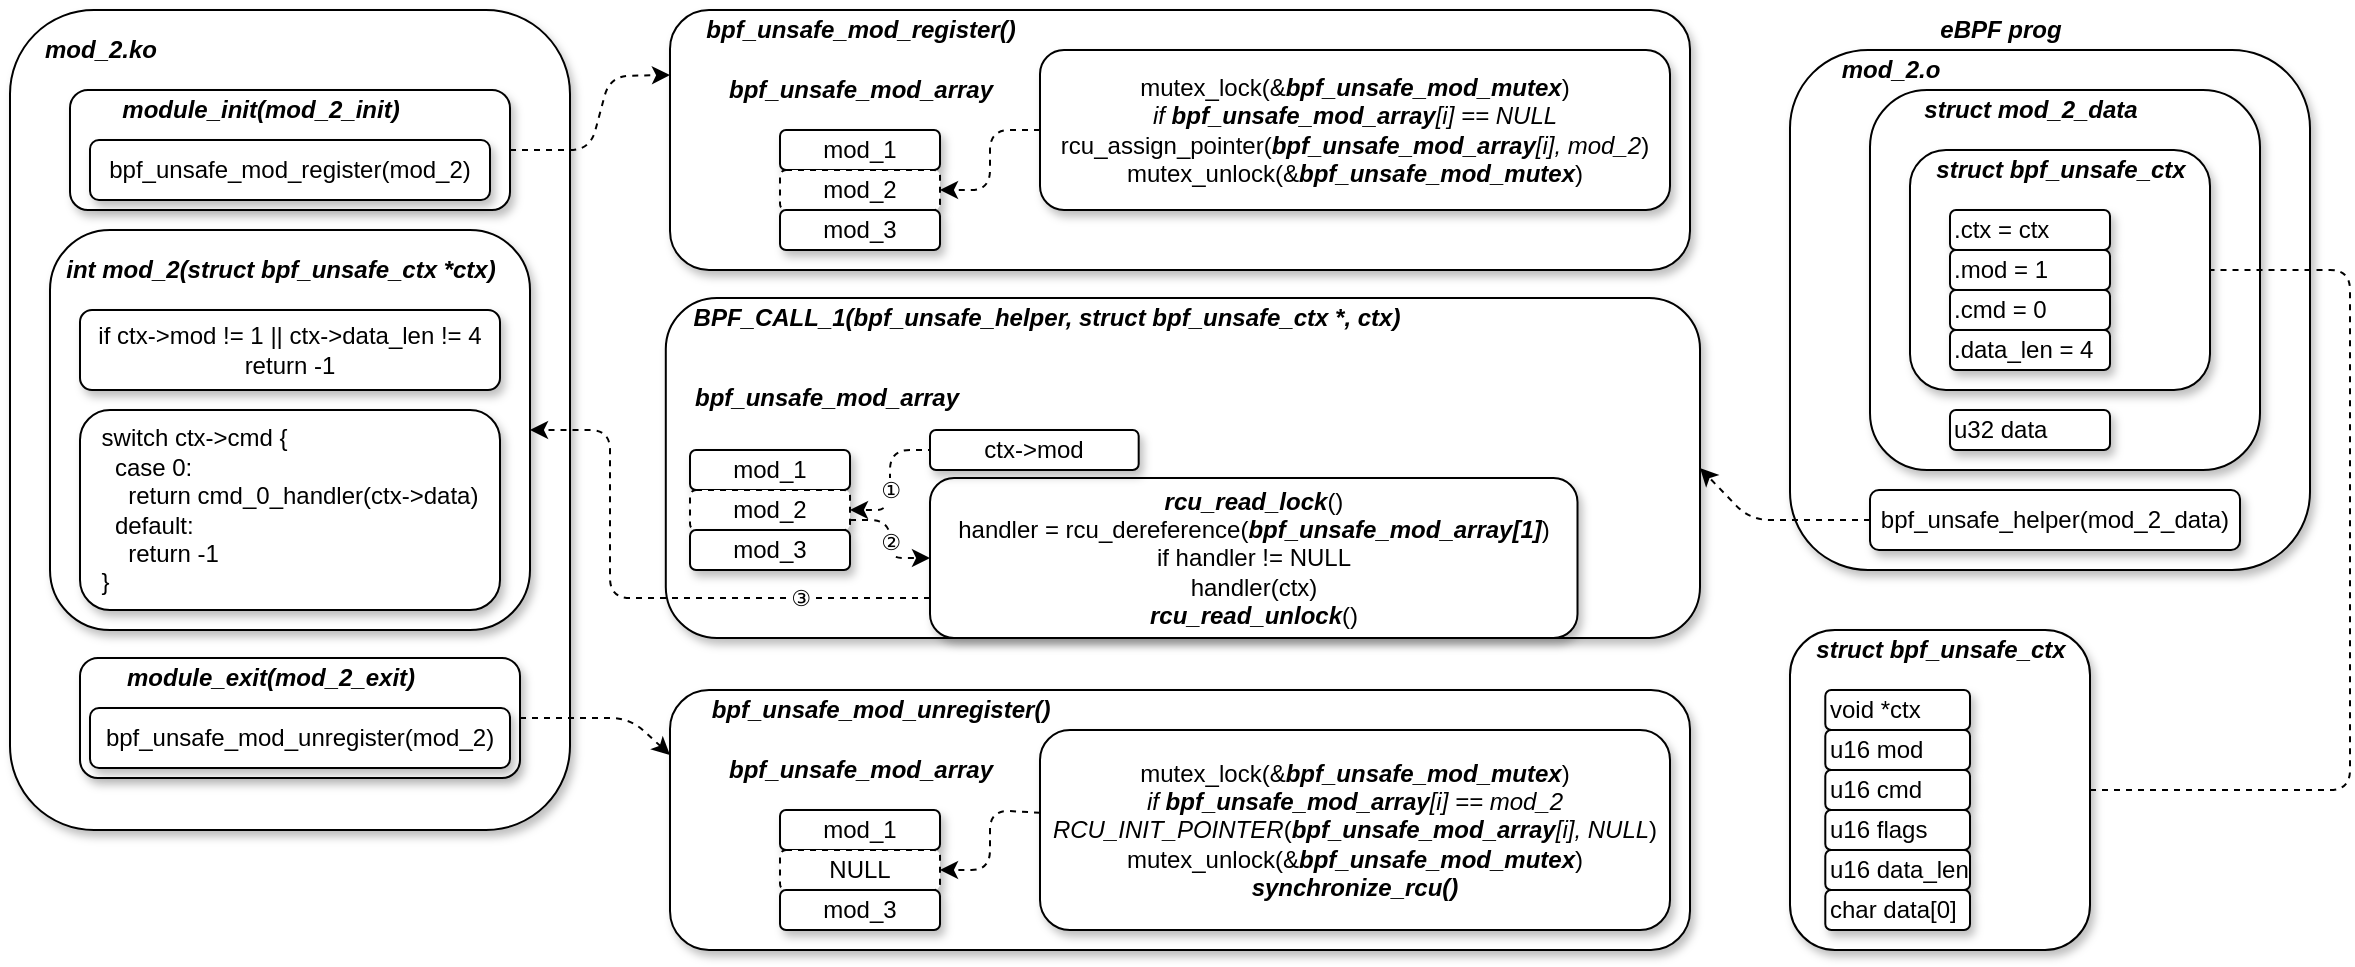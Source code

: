 <mxfile version="13.3.0" type="github">
  <diagram id="UsODh_B02LaGBhSNhIkN" name="第 1 页">
    <mxGraphModel dx="2178" dy="2062" grid="1" gridSize="10" guides="1" tooltips="1" connect="1" arrows="1" fold="1" page="1" pageScale="1" pageWidth="827" pageHeight="1169" math="0" shadow="0">
      <root>
        <mxCell id="0" />
        <mxCell id="1" parent="0" />
        <mxCell id="_XcDRv5XE8WnniG2f3Z3-3" value="" style="group" vertex="1" connectable="0" parent="1">
          <mxGeometry x="435" y="64" width="320" height="170" as="geometry" />
        </mxCell>
        <mxCell id="_XcDRv5XE8WnniG2f3Z3-1" value="" style="rounded=1;whiteSpace=wrap;html=1;shadow=1;" vertex="1" parent="_XcDRv5XE8WnniG2f3Z3-3">
          <mxGeometry x="-197.1" width="517.1" height="170" as="geometry" />
        </mxCell>
        <mxCell id="_XcDRv5XE8WnniG2f3Z3-18" value="&lt;b&gt;&lt;i&gt;bpf_unsafe_mod_array&lt;/i&gt;&lt;/b&gt;" style="text;html=1;align=center;verticalAlign=middle;resizable=0;points=[];autosize=1;" vertex="1" parent="_XcDRv5XE8WnniG2f3Z3-3">
          <mxGeometry x="-192.104" y="40" width="150" height="20" as="geometry" />
        </mxCell>
        <mxCell id="_XcDRv5XE8WnniG2f3Z3-2" value="&lt;b&gt;&lt;i&gt;BPF_CALL_1(bpf_unsafe_helper, &lt;/i&gt;&lt;/b&gt;&lt;b&gt;&lt;i&gt;struct bpf_unsafe_ctx *&lt;/i&gt;&lt;/b&gt;&lt;b&gt;&lt;i&gt;, ctx)&lt;/i&gt;&lt;/b&gt;" style="text;html=1;align=center;verticalAlign=middle;resizable=0;points=[];autosize=1;" vertex="1" parent="_XcDRv5XE8WnniG2f3Z3-3">
          <mxGeometry x="-192.099" width="370" height="20" as="geometry" />
        </mxCell>
        <mxCell id="_XcDRv5XE8WnniG2f3Z3-9" value="&lt;b&gt;&lt;i&gt;rcu_read_lock&lt;/i&gt;&lt;/b&gt;()&lt;br&gt;handler =&amp;nbsp;rcu_dereference(&lt;b&gt;&lt;i&gt;bpf_unsafe_mod_array[1]&lt;/i&gt;&lt;/b&gt;)&lt;br&gt;if handler != NULL&lt;br&gt;handler(ctx)&lt;br&gt;&lt;b&gt;&lt;i&gt;rcu_read_unlock&lt;/i&gt;&lt;/b&gt;()" style="rounded=1;whiteSpace=wrap;html=1;shadow=1;" vertex="1" parent="1">
          <mxGeometry x="370" y="154" width="323.75" height="80" as="geometry" />
        </mxCell>
        <mxCell id="_XcDRv5XE8WnniG2f3Z3-10" value="" style="endArrow=classic;html=1;exitX=0;exitY=0.5;exitDx=0;exitDy=0;entryX=1;entryY=0.5;entryDx=0;entryDy=0;dashed=1;" edge="1" parent="1" source="_XcDRv5XE8WnniG2f3Z3-8">
          <mxGeometry width="50" height="50" relative="1" as="geometry">
            <mxPoint x="510" y="220" as="sourcePoint" />
            <mxPoint x="330" y="170" as="targetPoint" />
            <Array as="points">
              <mxPoint x="400" y="140" />
              <mxPoint x="350" y="140" />
              <mxPoint x="350" y="170" />
            </Array>
          </mxGeometry>
        </mxCell>
        <mxCell id="_XcDRv5XE8WnniG2f3Z3-102" value="①" style="edgeLabel;html=1;align=center;verticalAlign=middle;resizable=0;points=[];" vertex="1" connectable="0" parent="_XcDRv5XE8WnniG2f3Z3-10">
          <mxGeometry x="0.534" relative="1" as="geometry">
            <mxPoint as="offset" />
          </mxGeometry>
        </mxCell>
        <mxCell id="_XcDRv5XE8WnniG2f3Z3-11" value="" style="endArrow=classic;html=1;exitX=1;exitY=0.75;exitDx=0;exitDy=0;entryX=0;entryY=0.5;entryDx=0;entryDy=0;dashed=1;" edge="1" parent="1" target="_XcDRv5XE8WnniG2f3Z3-9">
          <mxGeometry width="50" height="50" relative="1" as="geometry">
            <mxPoint x="330" y="175" as="sourcePoint" />
            <mxPoint x="560" y="170" as="targetPoint" />
            <Array as="points">
              <mxPoint x="350" y="175" />
              <mxPoint x="350" y="194" />
            </Array>
          </mxGeometry>
        </mxCell>
        <mxCell id="_XcDRv5XE8WnniG2f3Z3-103" value="②" style="edgeLabel;html=1;align=center;verticalAlign=middle;resizable=0;points=[];" vertex="1" connectable="0" parent="_XcDRv5XE8WnniG2f3Z3-11">
          <mxGeometry x="0.032" relative="1" as="geometry">
            <mxPoint as="offset" />
          </mxGeometry>
        </mxCell>
        <mxCell id="_XcDRv5XE8WnniG2f3Z3-12" value="" style="rounded=1;whiteSpace=wrap;html=1;shadow=1;" vertex="1" parent="1">
          <mxGeometry x="-90" y="-80" width="280" height="410" as="geometry" />
        </mxCell>
        <mxCell id="_XcDRv5XE8WnniG2f3Z3-13" value="&lt;b&gt;&lt;i&gt;mod_2.ko&lt;/i&gt;&lt;/b&gt;" style="text;html=1;align=center;verticalAlign=middle;resizable=0;points=[];autosize=1;" vertex="1" parent="1">
          <mxGeometry x="-80" y="-70" width="70" height="20" as="geometry" />
        </mxCell>
        <mxCell id="_XcDRv5XE8WnniG2f3Z3-14" value="" style="rounded=1;whiteSpace=wrap;html=1;shadow=1;" vertex="1" parent="1">
          <mxGeometry x="240" y="-80" width="510" height="130" as="geometry" />
        </mxCell>
        <mxCell id="_XcDRv5XE8WnniG2f3Z3-15" value="&lt;b&gt;&lt;i&gt;bpf_unsafe_mod_register()&lt;/i&gt;&lt;/b&gt;" style="text;html=1;align=center;verticalAlign=middle;resizable=0;points=[];autosize=1;" vertex="1" parent="1">
          <mxGeometry x="250" y="-80" width="170" height="20" as="geometry" />
        </mxCell>
        <mxCell id="_XcDRv5XE8WnniG2f3Z3-19" value="mutex_lock(&amp;amp;&lt;b&gt;&lt;i&gt;bpf_unsafe_mod_mutex&lt;/i&gt;&lt;/b&gt;)&lt;br&gt;&lt;i&gt;if &lt;b&gt;bpf_unsafe_mod_array&lt;/b&gt;[i] == NULL&lt;br&gt;&lt;/i&gt;rcu_assign_pointer(&lt;i&gt;&lt;b&gt;bpf_unsafe_mod_array&lt;/b&gt;[i], mod_2&lt;/i&gt;)&lt;br&gt;mutex_unlock(&amp;amp;&lt;b&gt;&lt;i&gt;bpf_unsafe_mod_mutex&lt;/i&gt;&lt;/b&gt;)" style="rounded=1;whiteSpace=wrap;html=1;shadow=1;" vertex="1" parent="1">
          <mxGeometry x="425" y="-60" width="315" height="80" as="geometry" />
        </mxCell>
        <mxCell id="_XcDRv5XE8WnniG2f3Z3-20" value="&lt;b&gt;&lt;i&gt;bpf_unsafe_mod_array&lt;/i&gt;&lt;/b&gt;" style="text;html=1;align=center;verticalAlign=middle;resizable=0;points=[];autosize=1;" vertex="1" parent="1">
          <mxGeometry x="260" y="-50" width="150" height="20" as="geometry" />
        </mxCell>
        <mxCell id="_XcDRv5XE8WnniG2f3Z3-21" value="mod_1" style="rounded=1;whiteSpace=wrap;html=1;shadow=1;" vertex="1" parent="1">
          <mxGeometry x="295.004" y="-20" width="80" height="20" as="geometry" />
        </mxCell>
        <mxCell id="_XcDRv5XE8WnniG2f3Z3-22" value="mod_2" style="rounded=1;whiteSpace=wrap;html=1;shadow=1;dashed=1;" vertex="1" parent="1">
          <mxGeometry x="295.004" width="80" height="20" as="geometry" />
        </mxCell>
        <mxCell id="_XcDRv5XE8WnniG2f3Z3-23" value="mod_3" style="rounded=1;whiteSpace=wrap;html=1;shadow=1;" vertex="1" parent="1">
          <mxGeometry x="295.004" y="20" width="80" height="20" as="geometry" />
        </mxCell>
        <mxCell id="_XcDRv5XE8WnniG2f3Z3-24" value="" style="endArrow=classic;html=1;exitX=0;exitY=0.5;exitDx=0;exitDy=0;entryX=1;entryY=0.5;entryDx=0;entryDy=0;dashed=1;" edge="1" parent="1" source="_XcDRv5XE8WnniG2f3Z3-19" target="_XcDRv5XE8WnniG2f3Z3-22">
          <mxGeometry width="50" height="50" relative="1" as="geometry">
            <mxPoint x="410" y="-20" as="sourcePoint" />
            <mxPoint x="460" y="-70" as="targetPoint" />
            <Array as="points">
              <mxPoint x="400" y="-20" />
              <mxPoint x="400" y="10" />
            </Array>
          </mxGeometry>
        </mxCell>
        <mxCell id="_XcDRv5XE8WnniG2f3Z3-25" value="" style="rounded=1;whiteSpace=wrap;html=1;shadow=1;" vertex="1" parent="1">
          <mxGeometry x="240" y="260" width="510" height="130" as="geometry" />
        </mxCell>
        <mxCell id="_XcDRv5XE8WnniG2f3Z3-26" value="&lt;b&gt;&lt;i&gt;bpf_unsafe_mod_unregister()&lt;/i&gt;&lt;/b&gt;" style="text;html=1;align=center;verticalAlign=middle;resizable=0;points=[];autosize=1;" vertex="1" parent="1">
          <mxGeometry x="255" y="260" width="180" height="20" as="geometry" />
        </mxCell>
        <mxCell id="_XcDRv5XE8WnniG2f3Z3-27" value="mutex_lock(&amp;amp;&lt;b&gt;&lt;i&gt;bpf_unsafe_mod_mutex&lt;/i&gt;&lt;/b&gt;)&lt;br&gt;&lt;i&gt;if &lt;b&gt;bpf_unsafe_mod_array&lt;/b&gt;[i] == mod_2&lt;br&gt;&lt;/i&gt;&lt;i&gt;RCU_INIT_POINTER&lt;/i&gt;(&lt;i&gt;&lt;b&gt;bpf_unsafe_mod_array&lt;/b&gt;[i], NULL&lt;/i&gt;)&lt;br&gt;mutex_unlock(&amp;amp;&lt;b&gt;&lt;i&gt;bpf_unsafe_mod_mutex&lt;/i&gt;&lt;/b&gt;)&lt;br&gt;&lt;b&gt;&lt;i&gt;synchronize_rcu()&lt;/i&gt;&lt;/b&gt;" style="rounded=1;whiteSpace=wrap;html=1;shadow=1;" vertex="1" parent="1">
          <mxGeometry x="425" y="280" width="315" height="100" as="geometry" />
        </mxCell>
        <mxCell id="_XcDRv5XE8WnniG2f3Z3-28" value="&lt;b&gt;&lt;i&gt;bpf_unsafe_mod_array&lt;/i&gt;&lt;/b&gt;" style="text;html=1;align=center;verticalAlign=middle;resizable=0;points=[];autosize=1;" vertex="1" parent="1">
          <mxGeometry x="260" y="290" width="150" height="20" as="geometry" />
        </mxCell>
        <mxCell id="_XcDRv5XE8WnniG2f3Z3-29" value="mod_1" style="rounded=1;whiteSpace=wrap;html=1;shadow=1;" vertex="1" parent="1">
          <mxGeometry x="295.004" y="320" width="80" height="20" as="geometry" />
        </mxCell>
        <mxCell id="_XcDRv5XE8WnniG2f3Z3-30" value="NULL" style="rounded=1;whiteSpace=wrap;html=1;shadow=1;dashed=1;" vertex="1" parent="1">
          <mxGeometry x="295.004" y="340" width="80" height="20" as="geometry" />
        </mxCell>
        <mxCell id="_XcDRv5XE8WnniG2f3Z3-31" value="mod_3" style="rounded=1;whiteSpace=wrap;html=1;shadow=1;" vertex="1" parent="1">
          <mxGeometry x="295.004" y="360" width="80" height="20" as="geometry" />
        </mxCell>
        <mxCell id="_XcDRv5XE8WnniG2f3Z3-32" value="" style="endArrow=classic;html=1;entryX=1;entryY=0.5;entryDx=0;entryDy=0;dashed=1;" edge="1" source="_XcDRv5XE8WnniG2f3Z3-27" target="_XcDRv5XE8WnniG2f3Z3-30" parent="1">
          <mxGeometry width="50" height="50" relative="1" as="geometry">
            <mxPoint x="410" y="320" as="sourcePoint" />
            <mxPoint x="460" y="270" as="targetPoint" />
            <Array as="points">
              <mxPoint x="400" y="320" />
              <mxPoint x="400" y="350" />
            </Array>
          </mxGeometry>
        </mxCell>
        <mxCell id="_XcDRv5XE8WnniG2f3Z3-36" value="" style="rounded=1;whiteSpace=wrap;html=1;shadow=1;" vertex="1" parent="1">
          <mxGeometry x="-55" y="244" width="220" height="60" as="geometry" />
        </mxCell>
        <mxCell id="_XcDRv5XE8WnniG2f3Z3-37" value="&lt;b&gt;&lt;i&gt;module_exit(mod_2_exit)&lt;/i&gt;&lt;/b&gt;" style="text;html=1;align=center;verticalAlign=middle;resizable=0;points=[];autosize=1;" vertex="1" parent="1">
          <mxGeometry x="-40" y="244" width="160" height="20" as="geometry" />
        </mxCell>
        <mxCell id="_XcDRv5XE8WnniG2f3Z3-38" value="&lt;span&gt;bpf_unsafe_mod_unregister(mod_2)&lt;/span&gt;" style="rounded=1;whiteSpace=wrap;html=1;shadow=1;" vertex="1" parent="1">
          <mxGeometry x="-50" y="269" width="210" height="30" as="geometry" />
        </mxCell>
        <mxCell id="_XcDRv5XE8WnniG2f3Z3-41" value="" style="rounded=1;whiteSpace=wrap;html=1;shadow=1;" vertex="1" parent="1">
          <mxGeometry x="800" y="-60" width="260" height="260" as="geometry" />
        </mxCell>
        <mxCell id="_XcDRv5XE8WnniG2f3Z3-42" value="&lt;b&gt;&lt;i&gt;mod_2.o&lt;/i&gt;&lt;/b&gt;" style="text;html=1;align=center;verticalAlign=middle;resizable=0;points=[];autosize=1;" vertex="1" parent="1">
          <mxGeometry x="820" y="-60" width="60" height="20" as="geometry" />
        </mxCell>
        <mxCell id="_XcDRv5XE8WnniG2f3Z3-43" value="&lt;span&gt;bpf_unsafe_helper(mod_2_data)&lt;/span&gt;" style="rounded=1;whiteSpace=wrap;html=1;shadow=1;" vertex="1" parent="1">
          <mxGeometry x="840" y="160" width="185" height="30" as="geometry" />
        </mxCell>
        <mxCell id="_XcDRv5XE8WnniG2f3Z3-46" value="&lt;b&gt;&lt;i&gt;eBPF prog&lt;/i&gt;&lt;/b&gt;" style="text;html=1;align=center;verticalAlign=middle;resizable=0;points=[];autosize=1;" vertex="1" parent="1">
          <mxGeometry x="865" y="-80" width="80" height="20" as="geometry" />
        </mxCell>
        <mxCell id="_XcDRv5XE8WnniG2f3Z3-59" value="mod_1" style="rounded=1;whiteSpace=wrap;html=1;shadow=1;" vertex="1" parent="1">
          <mxGeometry x="250.004" y="140" width="80" height="20" as="geometry" />
        </mxCell>
        <mxCell id="_XcDRv5XE8WnniG2f3Z3-60" value="mod_2" style="rounded=1;whiteSpace=wrap;html=1;shadow=1;dashed=1;" vertex="1" parent="1">
          <mxGeometry x="250.004" y="160" width="80" height="20" as="geometry" />
        </mxCell>
        <mxCell id="_XcDRv5XE8WnniG2f3Z3-61" value="mod_3" style="rounded=1;whiteSpace=wrap;html=1;shadow=1;" vertex="1" parent="1">
          <mxGeometry x="250.004" y="180" width="80" height="20" as="geometry" />
        </mxCell>
        <mxCell id="_XcDRv5XE8WnniG2f3Z3-86" value="" style="group" vertex="1" connectable="0" parent="1">
          <mxGeometry x="840" y="-40" width="195" height="190" as="geometry" />
        </mxCell>
        <mxCell id="_XcDRv5XE8WnniG2f3Z3-79" value="" style="rounded=1;whiteSpace=wrap;html=1;shadow=1;" vertex="1" parent="_XcDRv5XE8WnniG2f3Z3-86">
          <mxGeometry width="195" height="190" as="geometry" />
        </mxCell>
        <mxCell id="_XcDRv5XE8WnniG2f3Z3-71" value="" style="rounded=1;whiteSpace=wrap;html=1;shadow=1;" vertex="1" parent="_XcDRv5XE8WnniG2f3Z3-86">
          <mxGeometry x="20" y="30" width="150" height="120" as="geometry" />
        </mxCell>
        <mxCell id="_XcDRv5XE8WnniG2f3Z3-72" value="&lt;span&gt;.ctx = ctx&lt;/span&gt;" style="rounded=1;whiteSpace=wrap;html=1;shadow=1;align=left;" vertex="1" parent="_XcDRv5XE8WnniG2f3Z3-86">
          <mxGeometry x="40" y="60" width="80" height="20" as="geometry" />
        </mxCell>
        <mxCell id="_XcDRv5XE8WnniG2f3Z3-73" value="&lt;b&gt;&lt;i&gt;struct bpf_unsafe_ctx&lt;/i&gt;&lt;/b&gt;" style="text;html=1;align=center;verticalAlign=middle;resizable=0;points=[];autosize=1;" vertex="1" parent="_XcDRv5XE8WnniG2f3Z3-86">
          <mxGeometry x="25" y="30" width="140" height="20" as="geometry" />
        </mxCell>
        <mxCell id="_XcDRv5XE8WnniG2f3Z3-74" value="&lt;span&gt;.mod = 1&lt;/span&gt;" style="rounded=1;whiteSpace=wrap;html=1;shadow=1;align=left;" vertex="1" parent="_XcDRv5XE8WnniG2f3Z3-86">
          <mxGeometry x="40" y="80" width="80" height="20" as="geometry" />
        </mxCell>
        <mxCell id="_XcDRv5XE8WnniG2f3Z3-75" value="&lt;span&gt;.cmd = 0&lt;/span&gt;" style="rounded=1;whiteSpace=wrap;html=1;shadow=1;align=left;" vertex="1" parent="_XcDRv5XE8WnniG2f3Z3-86">
          <mxGeometry x="40" y="100" width="80" height="20" as="geometry" />
        </mxCell>
        <mxCell id="_XcDRv5XE8WnniG2f3Z3-77" value="&lt;span&gt;.data_len = 4&lt;/span&gt;" style="rounded=1;whiteSpace=wrap;html=1;shadow=1;align=left;" vertex="1" parent="_XcDRv5XE8WnniG2f3Z3-86">
          <mxGeometry x="40" y="120" width="80" height="20" as="geometry" />
        </mxCell>
        <mxCell id="_XcDRv5XE8WnniG2f3Z3-81" value="&lt;b&gt;&lt;i&gt;struct mod_2_data&lt;/i&gt;&lt;/b&gt;" style="text;html=1;align=center;verticalAlign=middle;resizable=0;points=[];autosize=1;" vertex="1" parent="_XcDRv5XE8WnniG2f3Z3-86">
          <mxGeometry x="20" width="120" height="20" as="geometry" />
        </mxCell>
        <mxCell id="_XcDRv5XE8WnniG2f3Z3-85" value="&lt;span&gt;u32 data&lt;/span&gt;" style="rounded=1;whiteSpace=wrap;html=1;shadow=1;align=left;" vertex="1" parent="_XcDRv5XE8WnniG2f3Z3-86">
          <mxGeometry x="40" y="160" width="80" height="20" as="geometry" />
        </mxCell>
        <mxCell id="_XcDRv5XE8WnniG2f3Z3-88" value="" style="group" vertex="1" connectable="0" parent="1">
          <mxGeometry x="800" y="230" width="150" height="160" as="geometry" />
        </mxCell>
        <mxCell id="_XcDRv5XE8WnniG2f3Z3-62" value="" style="rounded=1;whiteSpace=wrap;html=1;shadow=1;" vertex="1" parent="_XcDRv5XE8WnniG2f3Z3-88">
          <mxGeometry width="150" height="160" as="geometry" />
        </mxCell>
        <mxCell id="_XcDRv5XE8WnniG2f3Z3-63" value="&lt;span&gt;void *ctx&lt;/span&gt;" style="rounded=1;whiteSpace=wrap;html=1;shadow=1;align=left;" vertex="1" parent="_XcDRv5XE8WnniG2f3Z3-88">
          <mxGeometry x="17.65" y="30" width="72.35" height="20" as="geometry" />
        </mxCell>
        <mxCell id="_XcDRv5XE8WnniG2f3Z3-64" value="&lt;b&gt;&lt;i&gt;struct bpf_unsafe_ctx&lt;/i&gt;&lt;/b&gt;" style="text;html=1;align=center;verticalAlign=middle;resizable=0;points=[];autosize=1;" vertex="1" parent="_XcDRv5XE8WnniG2f3Z3-88">
          <mxGeometry x="5.004" width="140" height="20" as="geometry" />
        </mxCell>
        <mxCell id="_XcDRv5XE8WnniG2f3Z3-65" value="&lt;span&gt;u16 mod&lt;/span&gt;" style="rounded=1;whiteSpace=wrap;html=1;shadow=1;align=left;" vertex="1" parent="_XcDRv5XE8WnniG2f3Z3-88">
          <mxGeometry x="17.65" y="50" width="72.35" height="20" as="geometry" />
        </mxCell>
        <mxCell id="_XcDRv5XE8WnniG2f3Z3-66" value="&lt;span&gt;u16 cmd&lt;/span&gt;" style="rounded=1;whiteSpace=wrap;html=1;shadow=1;align=left;" vertex="1" parent="_XcDRv5XE8WnniG2f3Z3-88">
          <mxGeometry x="17.65" y="70" width="72.35" height="20" as="geometry" />
        </mxCell>
        <mxCell id="_XcDRv5XE8WnniG2f3Z3-67" value="&lt;span&gt;u16 flags&lt;/span&gt;" style="rounded=1;whiteSpace=wrap;html=1;shadow=1;align=left;" vertex="1" parent="_XcDRv5XE8WnniG2f3Z3-88">
          <mxGeometry x="17.65" y="90" width="72.35" height="20" as="geometry" />
        </mxCell>
        <mxCell id="_XcDRv5XE8WnniG2f3Z3-68" value="&lt;span&gt;u16 data_len&lt;/span&gt;" style="rounded=1;whiteSpace=wrap;html=1;shadow=1;align=left;" vertex="1" parent="_XcDRv5XE8WnniG2f3Z3-88">
          <mxGeometry x="17.65" y="110" width="72.35" height="20" as="geometry" />
        </mxCell>
        <mxCell id="_XcDRv5XE8WnniG2f3Z3-69" value="&lt;span&gt;char data[0]&lt;/span&gt;" style="rounded=1;whiteSpace=wrap;html=1;shadow=1;align=left;" vertex="1" parent="_XcDRv5XE8WnniG2f3Z3-88">
          <mxGeometry x="17.65" y="130" width="72.35" height="20" as="geometry" />
        </mxCell>
        <mxCell id="_XcDRv5XE8WnniG2f3Z3-90" value="" style="rounded=1;whiteSpace=wrap;html=1;shadow=1;" vertex="1" parent="1">
          <mxGeometry x="-60" y="-40" width="220" height="60" as="geometry" />
        </mxCell>
        <mxCell id="_XcDRv5XE8WnniG2f3Z3-91" value="&lt;b&gt;&lt;i&gt;module_init(mod_2_init)&lt;/i&gt;&lt;/b&gt;" style="text;html=1;align=center;verticalAlign=middle;resizable=0;points=[];autosize=1;" vertex="1" parent="1">
          <mxGeometry x="-40" y="-40" width="150" height="20" as="geometry" />
        </mxCell>
        <mxCell id="_XcDRv5XE8WnniG2f3Z3-92" value="&lt;span&gt;bpf_unsafe_mod_register(mod_2)&lt;/span&gt;" style="rounded=1;whiteSpace=wrap;html=1;shadow=1;" vertex="1" parent="1">
          <mxGeometry x="-50" y="-15" width="200" height="30" as="geometry" />
        </mxCell>
        <mxCell id="_XcDRv5XE8WnniG2f3Z3-93" value="" style="rounded=1;whiteSpace=wrap;html=1;shadow=1;" vertex="1" parent="1">
          <mxGeometry x="-70" y="30" width="240" height="200" as="geometry" />
        </mxCell>
        <mxCell id="_XcDRv5XE8WnniG2f3Z3-94" value="&lt;b&gt;&lt;i&gt;int mod_2(struct bpf_unsafe_ctx *ctx)&lt;/i&gt;&lt;/b&gt;" style="text;html=1;align=center;verticalAlign=middle;resizable=0;points=[];autosize=1;" vertex="1" parent="1">
          <mxGeometry x="-70" y="40" width="230" height="20" as="geometry" />
        </mxCell>
        <mxCell id="_XcDRv5XE8WnniG2f3Z3-95" value="if ctx-&amp;gt;mod != 1 || ctx-&amp;gt;data_len != 4&lt;br&gt;return -1" style="rounded=1;whiteSpace=wrap;html=1;shadow=1;" vertex="1" parent="1">
          <mxGeometry x="-55" y="70" width="210" height="40" as="geometry" />
        </mxCell>
        <mxCell id="_XcDRv5XE8WnniG2f3Z3-96" value="&lt;div style=&quot;text-align: left&quot;&gt;&lt;span&gt;switch ctx-&amp;gt;cmd {&lt;/span&gt;&lt;/div&gt;&lt;div style=&quot;text-align: left&quot;&gt;&lt;span&gt;&amp;nbsp; case 0:&lt;/span&gt;&lt;/div&gt;&lt;div style=&quot;text-align: left&quot;&gt;&lt;span&gt;&amp;nbsp; &amp;nbsp; return cmd_0_handler(ctx-&amp;gt;data)&lt;/span&gt;&lt;/div&gt;&lt;div style=&quot;text-align: left&quot;&gt;&lt;span&gt;&amp;nbsp; default:&lt;/span&gt;&lt;/div&gt;&lt;div style=&quot;text-align: left&quot;&gt;&lt;span&gt;&amp;nbsp; &amp;nbsp; return -1&lt;/span&gt;&lt;/div&gt;&lt;div style=&quot;text-align: left&quot;&gt;&lt;span&gt;}&lt;/span&gt;&lt;/div&gt;" style="rounded=1;whiteSpace=wrap;html=1;shadow=1;" vertex="1" parent="1">
          <mxGeometry x="-55" y="120" width="210" height="100" as="geometry" />
        </mxCell>
        <mxCell id="_XcDRv5XE8WnniG2f3Z3-97" value="" style="endArrow=classic;html=1;entryX=0;entryY=0.25;entryDx=0;entryDy=0;exitX=1;exitY=0.5;exitDx=0;exitDy=0;dashed=1;" edge="1" parent="1" source="_XcDRv5XE8WnniG2f3Z3-90" target="_XcDRv5XE8WnniG2f3Z3-14">
          <mxGeometry width="50" height="50" relative="1" as="geometry">
            <mxPoint x="440" y="230" as="sourcePoint" />
            <mxPoint x="490" y="180" as="targetPoint" />
            <Array as="points">
              <mxPoint x="200" y="-10" />
              <mxPoint x="210" y="-47" />
            </Array>
          </mxGeometry>
        </mxCell>
        <mxCell id="_XcDRv5XE8WnniG2f3Z3-99" value="" style="endArrow=classic;html=1;dashed=1;entryX=0;entryY=0.25;entryDx=0;entryDy=0;exitX=1;exitY=0.5;exitDx=0;exitDy=0;" edge="1" parent="1" source="_XcDRv5XE8WnniG2f3Z3-36" target="_XcDRv5XE8WnniG2f3Z3-25">
          <mxGeometry width="50" height="50" relative="1" as="geometry">
            <mxPoint x="430" y="220" as="sourcePoint" />
            <mxPoint x="480" y="170" as="targetPoint" />
            <Array as="points">
              <mxPoint x="220" y="274" />
            </Array>
          </mxGeometry>
        </mxCell>
        <mxCell id="_XcDRv5XE8WnniG2f3Z3-100" value="" style="endArrow=classic;html=1;dashed=1;exitX=0;exitY=0.75;exitDx=0;exitDy=0;entryX=1;entryY=0.5;entryDx=0;entryDy=0;" edge="1" parent="1" source="_XcDRv5XE8WnniG2f3Z3-9" target="_XcDRv5XE8WnniG2f3Z3-93">
          <mxGeometry width="50" height="50" relative="1" as="geometry">
            <mxPoint x="430" y="180" as="sourcePoint" />
            <mxPoint x="480" y="130" as="targetPoint" />
            <Array as="points">
              <mxPoint x="210" y="214" />
              <mxPoint x="210" y="130" />
            </Array>
          </mxGeometry>
        </mxCell>
        <mxCell id="_XcDRv5XE8WnniG2f3Z3-104" value="③" style="edgeLabel;html=1;align=center;verticalAlign=middle;resizable=0;points=[];" vertex="1" connectable="0" parent="_XcDRv5XE8WnniG2f3Z3-100">
          <mxGeometry x="-0.539" relative="1" as="geometry">
            <mxPoint as="offset" />
          </mxGeometry>
        </mxCell>
        <mxCell id="_XcDRv5XE8WnniG2f3Z3-8" value="ctx-&amp;gt;mod" style="rounded=1;whiteSpace=wrap;html=1;shadow=1;align=center;" vertex="1" parent="1">
          <mxGeometry x="370" y="130" width="104.34" height="20" as="geometry" />
        </mxCell>
        <mxCell id="_XcDRv5XE8WnniG2f3Z3-101" value="" style="endArrow=classic;html=1;dashed=1;exitX=0;exitY=0.5;exitDx=0;exitDy=0;entryX=1;entryY=0.5;entryDx=0;entryDy=0;" edge="1" parent="1" source="_XcDRv5XE8WnniG2f3Z3-43" target="_XcDRv5XE8WnniG2f3Z3-1">
          <mxGeometry width="50" height="50" relative="1" as="geometry">
            <mxPoint x="630" y="220" as="sourcePoint" />
            <mxPoint x="680" y="170" as="targetPoint" />
            <Array as="points">
              <mxPoint x="780" y="175" />
            </Array>
          </mxGeometry>
        </mxCell>
        <mxCell id="_XcDRv5XE8WnniG2f3Z3-105" value="" style="endArrow=none;html=1;dashed=1;entryX=1;entryY=0.5;entryDx=0;entryDy=0;exitX=1;exitY=0.5;exitDx=0;exitDy=0;" edge="1" parent="1" source="_XcDRv5XE8WnniG2f3Z3-62" target="_XcDRv5XE8WnniG2f3Z3-71">
          <mxGeometry width="50" height="50" relative="1" as="geometry">
            <mxPoint x="800" y="190" as="sourcePoint" />
            <mxPoint x="850" y="140" as="targetPoint" />
            <Array as="points">
              <mxPoint x="1080" y="310" />
              <mxPoint x="1080" y="50" />
            </Array>
          </mxGeometry>
        </mxCell>
      </root>
    </mxGraphModel>
  </diagram>
</mxfile>
